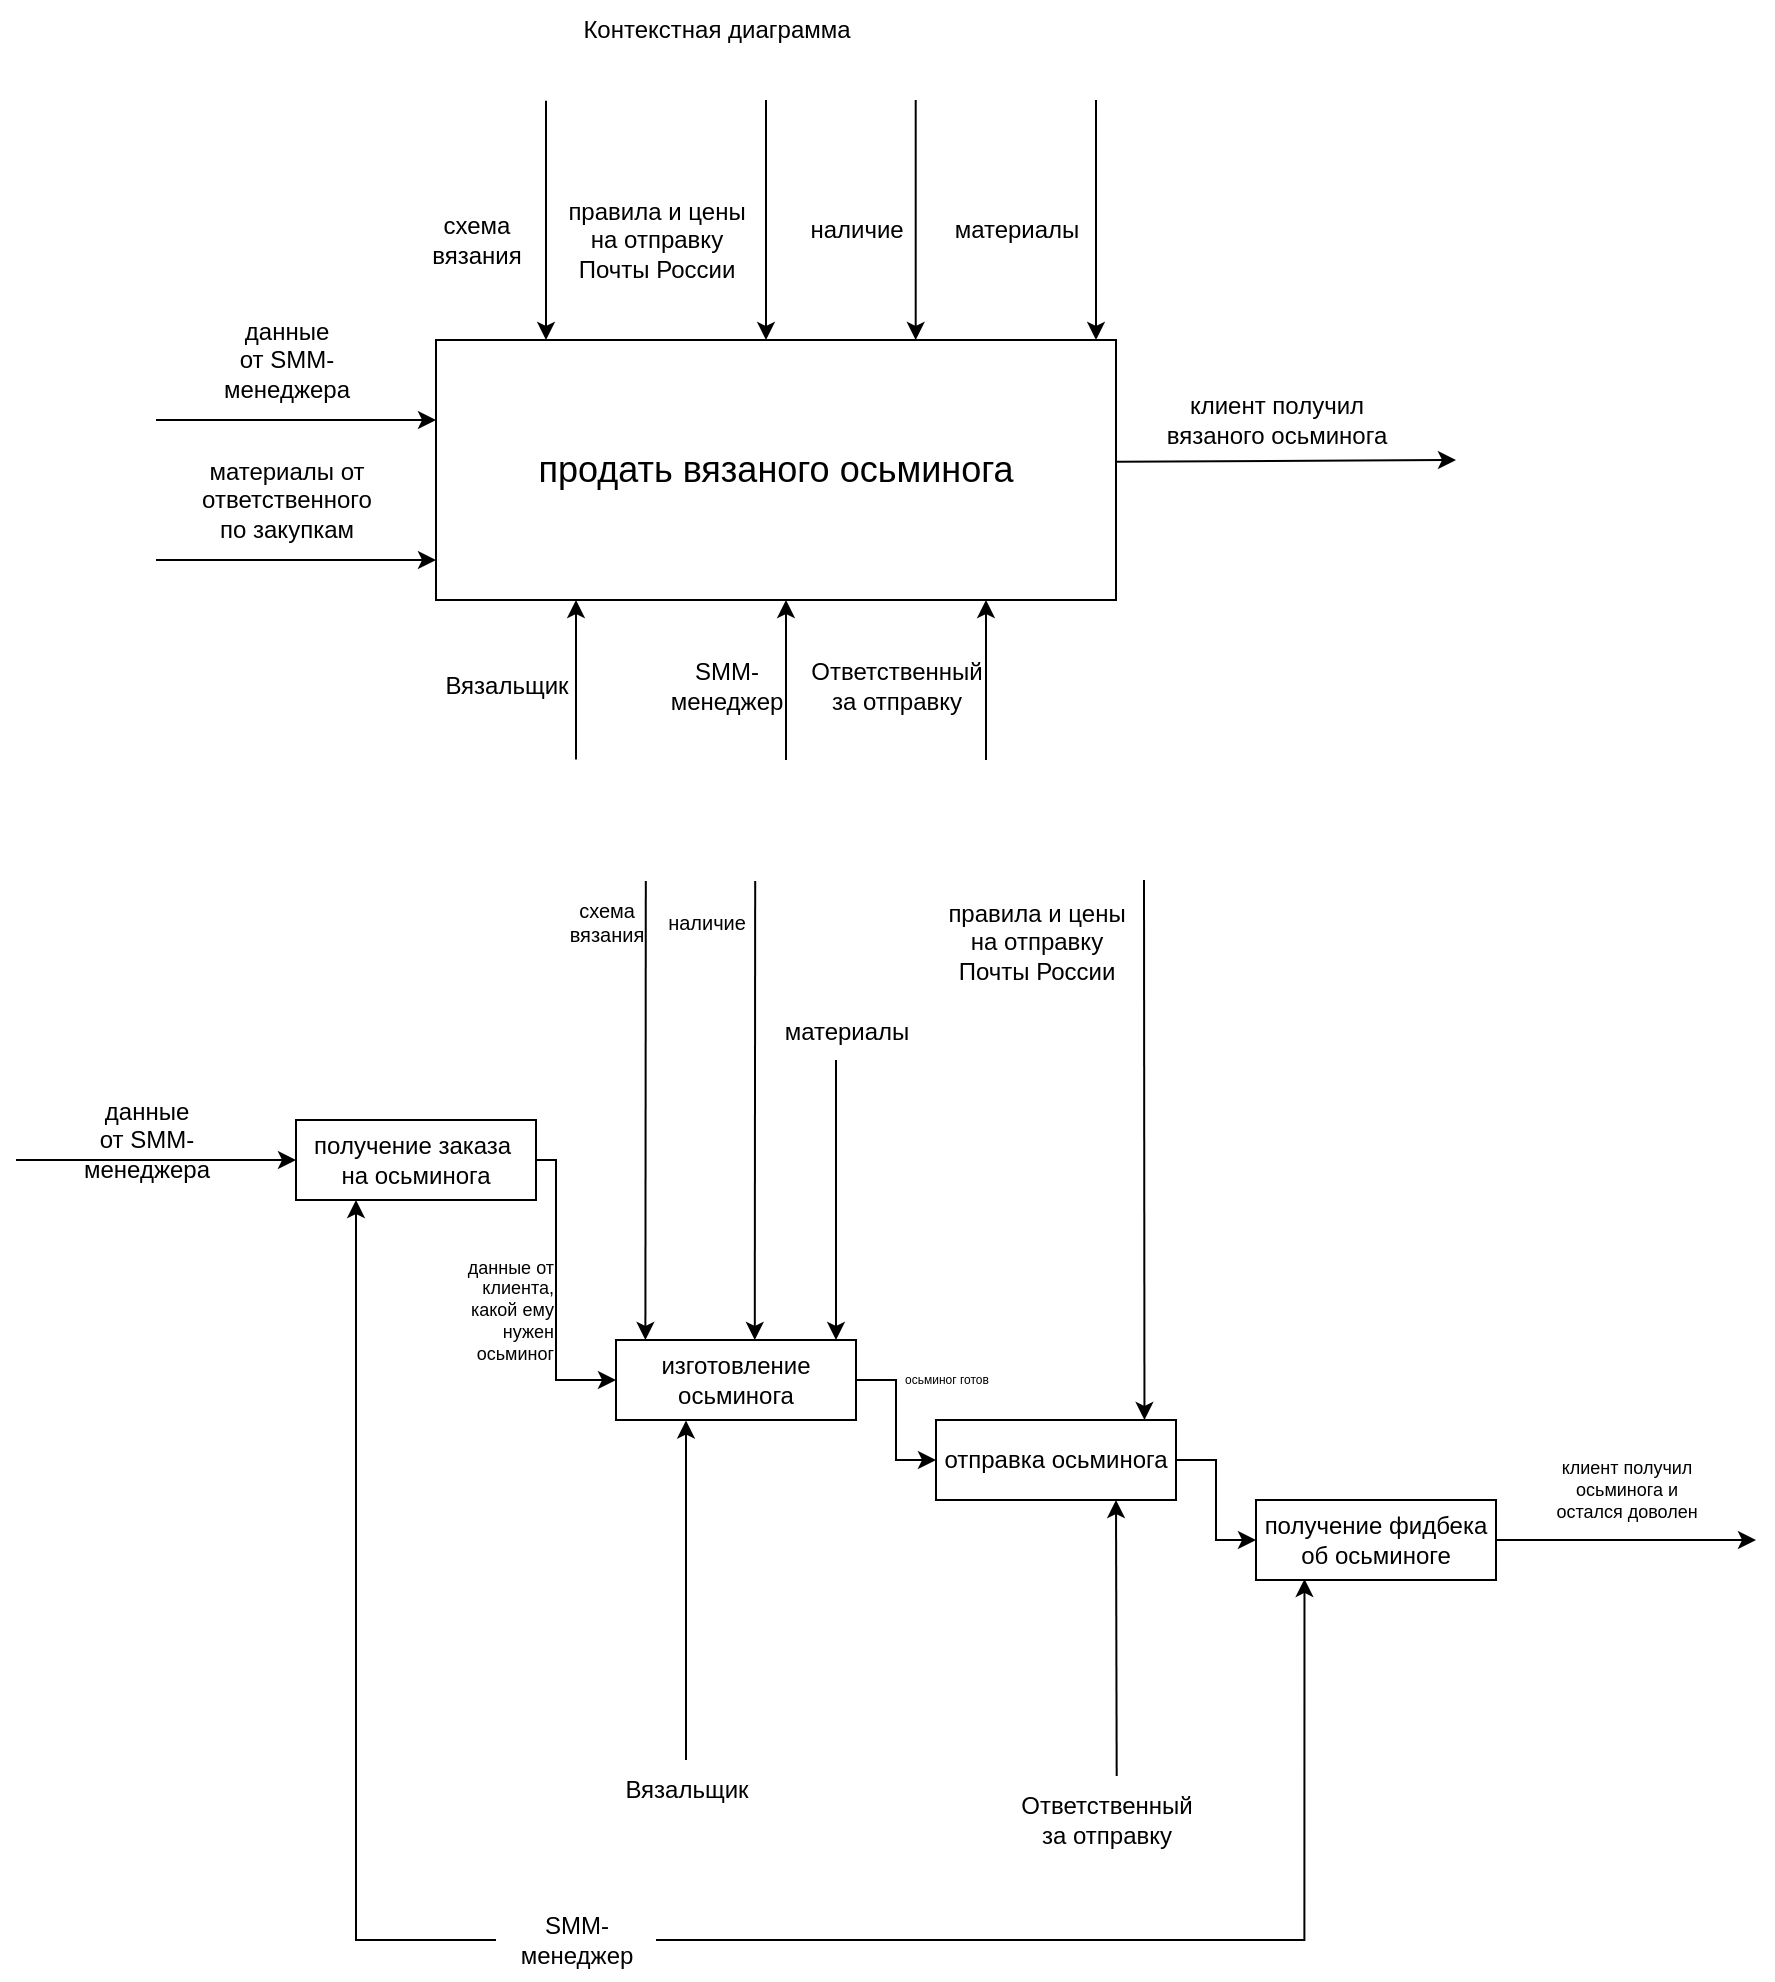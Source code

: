 <mxfile version="22.0.4" type="device">
  <diagram name="Страница — 1" id="LLiLSlD8McmwZEVE7HnJ">
    <mxGraphModel dx="1105" dy="580" grid="1" gridSize="10" guides="1" tooltips="1" connect="1" arrows="1" fold="1" page="1" pageScale="1" pageWidth="1169" pageHeight="1654" math="0" shadow="0">
      <root>
        <mxCell id="0" />
        <mxCell id="1" parent="0" />
        <mxCell id="7vlljuGrHyBw48hArxql-1" value="&lt;font style=&quot;font-size: 18px;&quot;&gt;продать вязаного осьминога&lt;/font&gt;" style="rounded=0;whiteSpace=wrap;html=1;" vertex="1" parent="1">
          <mxGeometry x="220" y="170" width="340" height="130" as="geometry" />
        </mxCell>
        <mxCell id="7vlljuGrHyBw48hArxql-2" value="" style="endArrow=classic;html=1;rounded=0;entryX=0.24;entryY=-0.004;entryDx=0;entryDy=0;entryPerimeter=0;" edge="1" parent="1">
          <mxGeometry width="50" height="50" relative="1" as="geometry">
            <mxPoint x="275" y="50.36" as="sourcePoint" />
            <mxPoint x="275.0" y="170" as="targetPoint" />
          </mxGeometry>
        </mxCell>
        <mxCell id="7vlljuGrHyBw48hArxql-5" value="схема &lt;br&gt;вязания" style="text;html=1;align=center;verticalAlign=middle;resizable=0;points=[];autosize=1;strokeColor=none;fillColor=none;rotation=0;" vertex="1" parent="1">
          <mxGeometry x="205" y="100" width="70" height="40" as="geometry" />
        </mxCell>
        <mxCell id="7vlljuGrHyBw48hArxql-6" value="данные &lt;br&gt;от SMM-&lt;br&gt;менеджера" style="text;html=1;align=center;verticalAlign=middle;resizable=0;points=[];autosize=1;strokeColor=none;fillColor=none;rotation=0;" vertex="1" parent="1">
          <mxGeometry x="100" y="150" width="90" height="60" as="geometry" />
        </mxCell>
        <mxCell id="7vlljuGrHyBw48hArxql-8" value="" style="endArrow=classic;html=1;rounded=0;entryX=0.24;entryY=-0.004;entryDx=0;entryDy=0;entryPerimeter=0;" edge="1" parent="1">
          <mxGeometry width="50" height="50" relative="1" as="geometry">
            <mxPoint x="385" y="50" as="sourcePoint" />
            <mxPoint x="385" y="170" as="targetPoint" />
          </mxGeometry>
        </mxCell>
        <mxCell id="7vlljuGrHyBw48hArxql-9" value="" style="endArrow=classic;html=1;rounded=0;exitX=1.001;exitY=0.468;exitDx=0;exitDy=0;exitPerimeter=0;" edge="1" parent="1" source="7vlljuGrHyBw48hArxql-1">
          <mxGeometry width="50" height="50" relative="1" as="geometry">
            <mxPoint x="760" y="203" as="sourcePoint" />
            <mxPoint x="730" y="230" as="targetPoint" />
          </mxGeometry>
        </mxCell>
        <mxCell id="7vlljuGrHyBw48hArxql-12" value="материалы от &lt;br&gt;ответственного &lt;br&gt;по закупкам" style="text;html=1;align=center;verticalAlign=middle;resizable=0;points=[];autosize=1;strokeColor=none;fillColor=none;" vertex="1" parent="1">
          <mxGeometry x="90" y="220" width="110" height="60" as="geometry" />
        </mxCell>
        <mxCell id="7vlljuGrHyBw48hArxql-13" value="" style="endArrow=classic;html=1;rounded=0;" edge="1" parent="1">
          <mxGeometry width="50" height="50" relative="1" as="geometry">
            <mxPoint x="80" y="210" as="sourcePoint" />
            <mxPoint x="220" y="210" as="targetPoint" />
          </mxGeometry>
        </mxCell>
        <mxCell id="7vlljuGrHyBw48hArxql-14" value="" style="endArrow=classic;html=1;rounded=0;" edge="1" parent="1">
          <mxGeometry width="50" height="50" relative="1" as="geometry">
            <mxPoint x="80" y="280" as="sourcePoint" />
            <mxPoint x="220" y="280" as="targetPoint" />
          </mxGeometry>
        </mxCell>
        <mxCell id="7vlljuGrHyBw48hArxql-15" value="" style="endArrow=classic;html=1;rounded=0;entryX=0.24;entryY=1.002;entryDx=0;entryDy=0;entryPerimeter=0;" edge="1" parent="1">
          <mxGeometry width="50" height="50" relative="1" as="geometry">
            <mxPoint x="290" y="379.74" as="sourcePoint" />
            <mxPoint x="290" y="300" as="targetPoint" />
          </mxGeometry>
        </mxCell>
        <mxCell id="7vlljuGrHyBw48hArxql-17" value="" style="endArrow=classic;html=1;rounded=0;entryX=0.24;entryY=1.002;entryDx=0;entryDy=0;entryPerimeter=0;" edge="1" parent="1">
          <mxGeometry width="50" height="50" relative="1" as="geometry">
            <mxPoint x="395" y="380" as="sourcePoint" />
            <mxPoint x="395" y="300" as="targetPoint" />
          </mxGeometry>
        </mxCell>
        <mxCell id="7vlljuGrHyBw48hArxql-18" value="Вязальщик" style="text;html=1;align=center;verticalAlign=middle;resizable=0;points=[];autosize=1;strokeColor=none;fillColor=none;" vertex="1" parent="1">
          <mxGeometry x="210" y="328" width="90" height="30" as="geometry" />
        </mxCell>
        <mxCell id="7vlljuGrHyBw48hArxql-19" value="правила и цены &lt;br&gt;на отправку &lt;br&gt;Почты России" style="text;html=1;align=center;verticalAlign=middle;resizable=0;points=[];autosize=1;strokeColor=none;fillColor=none;" vertex="1" parent="1">
          <mxGeometry x="275" y="90" width="110" height="60" as="geometry" />
        </mxCell>
        <mxCell id="7vlljuGrHyBw48hArxql-21" value="SMM-&lt;br&gt;менеджер" style="text;html=1;align=center;verticalAlign=middle;resizable=0;points=[];autosize=1;strokeColor=none;fillColor=none;" vertex="1" parent="1">
          <mxGeometry x="325" y="323" width="80" height="40" as="geometry" />
        </mxCell>
        <mxCell id="7vlljuGrHyBw48hArxql-23" value="" style="endArrow=classic;html=1;rounded=0;entryX=0.24;entryY=1.002;entryDx=0;entryDy=0;entryPerimeter=0;" edge="1" parent="1">
          <mxGeometry width="50" height="50" relative="1" as="geometry">
            <mxPoint x="495" y="380" as="sourcePoint" />
            <mxPoint x="495" y="300" as="targetPoint" />
          </mxGeometry>
        </mxCell>
        <mxCell id="7vlljuGrHyBw48hArxql-25" value="Ответственный&lt;br&gt;за отправку" style="text;html=1;align=center;verticalAlign=middle;resizable=0;points=[];autosize=1;strokeColor=none;fillColor=none;" vertex="1" parent="1">
          <mxGeometry x="395" y="323" width="110" height="40" as="geometry" />
        </mxCell>
        <mxCell id="7vlljuGrHyBw48hArxql-26" value="клиент получил&lt;br&gt;вязаного осьминога" style="text;html=1;align=center;verticalAlign=middle;resizable=0;points=[];autosize=1;strokeColor=none;fillColor=none;" vertex="1" parent="1">
          <mxGeometry x="575" y="190" width="130" height="40" as="geometry" />
        </mxCell>
        <mxCell id="7vlljuGrHyBw48hArxql-28" value="Контекстная диаграмма" style="text;html=1;align=center;verticalAlign=middle;resizable=0;points=[];autosize=1;strokeColor=none;fillColor=none;" vertex="1" parent="1">
          <mxGeometry x="280" width="160" height="30" as="geometry" />
        </mxCell>
        <mxCell id="7vlljuGrHyBw48hArxql-29" value="получение заказа&amp;nbsp;&lt;br&gt;на осьминога" style="rounded=0;whiteSpace=wrap;html=1;" vertex="1" parent="1">
          <mxGeometry x="150" y="560" width="120" height="40" as="geometry" />
        </mxCell>
        <mxCell id="7vlljuGrHyBw48hArxql-51" style="edgeStyle=orthogonalEdgeStyle;rounded=0;orthogonalLoop=1;jettySize=auto;html=1;entryX=0;entryY=0.5;entryDx=0;entryDy=0;" edge="1" parent="1" source="7vlljuGrHyBw48hArxql-30" target="7vlljuGrHyBw48hArxql-32">
          <mxGeometry relative="1" as="geometry" />
        </mxCell>
        <mxCell id="7vlljuGrHyBw48hArxql-30" value="изготовление осьминога" style="rounded=0;whiteSpace=wrap;html=1;" vertex="1" parent="1">
          <mxGeometry x="310" y="670" width="120" height="40" as="geometry" />
        </mxCell>
        <mxCell id="7vlljuGrHyBw48hArxql-52" style="edgeStyle=orthogonalEdgeStyle;rounded=0;orthogonalLoop=1;jettySize=auto;html=1;entryX=0;entryY=0.5;entryDx=0;entryDy=0;" edge="1" parent="1" source="7vlljuGrHyBw48hArxql-32" target="7vlljuGrHyBw48hArxql-33">
          <mxGeometry relative="1" as="geometry" />
        </mxCell>
        <mxCell id="7vlljuGrHyBw48hArxql-32" value="отправка осьминога" style="rounded=0;whiteSpace=wrap;html=1;" vertex="1" parent="1">
          <mxGeometry x="470" y="710" width="120" height="40" as="geometry" />
        </mxCell>
        <mxCell id="7vlljuGrHyBw48hArxql-65" style="edgeStyle=orthogonalEdgeStyle;rounded=0;orthogonalLoop=1;jettySize=auto;html=1;" edge="1" parent="1" source="7vlljuGrHyBw48hArxql-33">
          <mxGeometry relative="1" as="geometry">
            <mxPoint x="880" y="770" as="targetPoint" />
          </mxGeometry>
        </mxCell>
        <mxCell id="7vlljuGrHyBw48hArxql-33" value="получение фидбека&lt;br&gt;об осьминоге" style="rounded=0;whiteSpace=wrap;html=1;" vertex="1" parent="1">
          <mxGeometry x="630" y="750" width="120" height="40" as="geometry" />
        </mxCell>
        <mxCell id="7vlljuGrHyBw48hArxql-35" value="данные &lt;br&gt;от SMM-&lt;br&gt;менеджера" style="text;html=1;align=center;verticalAlign=middle;resizable=0;points=[];autosize=1;strokeColor=none;fillColor=none;rotation=0;" vertex="1" parent="1">
          <mxGeometry x="30" y="540" width="90" height="60" as="geometry" />
        </mxCell>
        <mxCell id="7vlljuGrHyBw48hArxql-36" value="" style="endArrow=classic;html=1;rounded=0;" edge="1" parent="1">
          <mxGeometry width="50" height="50" relative="1" as="geometry">
            <mxPoint x="10" y="580" as="sourcePoint" />
            <mxPoint x="150" y="580" as="targetPoint" />
          </mxGeometry>
        </mxCell>
        <mxCell id="7vlljuGrHyBw48hArxql-37" value="" style="endArrow=classic;html=1;rounded=0;entryX=0;entryY=0.5;entryDx=0;entryDy=0;" edge="1" parent="1" target="7vlljuGrHyBw48hArxql-30">
          <mxGeometry width="50" height="50" relative="1" as="geometry">
            <mxPoint x="270" y="580" as="sourcePoint" />
            <mxPoint x="370" y="490" as="targetPoint" />
            <Array as="points">
              <mxPoint x="280" y="580" />
              <mxPoint x="280" y="690" />
              <mxPoint x="310" y="690" />
            </Array>
          </mxGeometry>
        </mxCell>
        <mxCell id="7vlljuGrHyBw48hArxql-38" value="&lt;div style=&quot;font-size: 9px;&quot;&gt;&lt;span style=&quot;background-color: initial; font-size: 9px;&quot;&gt;&lt;font style=&quot;font-size: 9px;&quot;&gt;данные от&lt;/font&gt;&lt;/span&gt;&lt;/div&gt;&lt;font style=&quot;font-size: 9px;&quot;&gt;&lt;div style=&quot;font-size: 9px;&quot;&gt;&lt;span style=&quot;background-color: initial; font-size: 9px;&quot;&gt;клиента,&lt;/span&gt;&lt;/div&gt;&lt;div style=&quot;font-size: 9px;&quot;&gt;&lt;span style=&quot;background-color: initial; font-size: 9px;&quot;&gt;какой ему&lt;/span&gt;&lt;/div&gt;&lt;div style=&quot;font-size: 9px;&quot;&gt;&lt;span style=&quot;background-color: initial; font-size: 9px;&quot;&gt;нужен&lt;/span&gt;&lt;/div&gt;&lt;div style=&quot;font-size: 9px;&quot;&gt;&lt;span style=&quot;background-color: initial; font-size: 9px;&quot;&gt;осьминог&lt;/span&gt;&lt;/div&gt;&lt;/font&gt;" style="text;html=1;align=right;verticalAlign=middle;resizable=0;points=[];autosize=1;strokeColor=none;fillColor=none;fontSize=9;" vertex="1" parent="1">
          <mxGeometry x="210" y="620" width="70" height="70" as="geometry" />
        </mxCell>
        <mxCell id="7vlljuGrHyBw48hArxql-39" value="" style="endArrow=classic;html=1;rounded=0;entryX=0.665;entryY=-0.014;entryDx=0;entryDy=0;entryPerimeter=0;" edge="1" parent="1">
          <mxGeometry width="50" height="50" relative="1" as="geometry">
            <mxPoint x="324.9" y="440.56" as="sourcePoint" />
            <mxPoint x="324.7" y="670" as="targetPoint" />
          </mxGeometry>
        </mxCell>
        <mxCell id="7vlljuGrHyBw48hArxql-40" value="схема &lt;br style=&quot;font-size: 10px;&quot;&gt;вязания" style="text;html=1;align=center;verticalAlign=middle;resizable=0;points=[];autosize=1;strokeColor=none;fillColor=none;rotation=0;fontSize=10;" vertex="1" parent="1">
          <mxGeometry x="275" y="440.56" width="60" height="40" as="geometry" />
        </mxCell>
        <mxCell id="7vlljuGrHyBw48hArxql-46" value="" style="endArrow=classic;html=1;rounded=0;entryX=0.24;entryY=-0.004;entryDx=0;entryDy=0;entryPerimeter=0;" edge="1" parent="1">
          <mxGeometry width="50" height="50" relative="1" as="geometry">
            <mxPoint x="459.85" y="50" as="sourcePoint" />
            <mxPoint x="459.85" y="170" as="targetPoint" />
          </mxGeometry>
        </mxCell>
        <mxCell id="7vlljuGrHyBw48hArxql-47" value="наличие" style="text;html=1;align=center;verticalAlign=middle;resizable=0;points=[];autosize=1;strokeColor=none;fillColor=none;" vertex="1" parent="1">
          <mxGeometry x="395" y="100" width="70" height="30" as="geometry" />
        </mxCell>
        <mxCell id="7vlljuGrHyBw48hArxql-48" value="" style="endArrow=classic;html=1;rounded=0;entryX=0.665;entryY=-0.014;entryDx=0;entryDy=0;entryPerimeter=0;" edge="1" parent="1">
          <mxGeometry width="50" height="50" relative="1" as="geometry">
            <mxPoint x="379.59" y="440.56" as="sourcePoint" />
            <mxPoint x="379.39" y="670" as="targetPoint" />
          </mxGeometry>
        </mxCell>
        <mxCell id="7vlljuGrHyBw48hArxql-49" value="наличие" style="text;html=1;align=center;verticalAlign=middle;resizable=0;points=[];autosize=1;strokeColor=none;fillColor=none;rotation=0;fontSize=10;" vertex="1" parent="1">
          <mxGeometry x="325" y="445.56" width="60" height="30" as="geometry" />
        </mxCell>
        <mxCell id="7vlljuGrHyBw48hArxql-53" value="" style="endArrow=classic;html=1;rounded=0;entryX=0.24;entryY=-0.004;entryDx=0;entryDy=0;entryPerimeter=0;" edge="1" parent="1">
          <mxGeometry width="50" height="50" relative="1" as="geometry">
            <mxPoint x="574" y="440" as="sourcePoint" />
            <mxPoint x="574.23" y="710" as="targetPoint" />
          </mxGeometry>
        </mxCell>
        <mxCell id="7vlljuGrHyBw48hArxql-54" value="правила и цены &lt;br&gt;на отправку &lt;br&gt;Почты России" style="text;html=1;align=center;verticalAlign=middle;resizable=0;points=[];autosize=1;strokeColor=none;fillColor=none;" vertex="1" parent="1">
          <mxGeometry x="465" y="440.56" width="110" height="60" as="geometry" />
        </mxCell>
        <mxCell id="7vlljuGrHyBw48hArxql-55" value="" style="endArrow=classic;html=1;rounded=0;entryX=0.24;entryY=1.002;entryDx=0;entryDy=0;entryPerimeter=0;" edge="1" parent="1">
          <mxGeometry width="50" height="50" relative="1" as="geometry">
            <mxPoint x="345" y="880" as="sourcePoint" />
            <mxPoint x="345" y="710.26" as="targetPoint" />
          </mxGeometry>
        </mxCell>
        <mxCell id="7vlljuGrHyBw48hArxql-56" value="Вязальщик" style="text;html=1;align=center;verticalAlign=middle;resizable=0;points=[];autosize=1;strokeColor=none;fillColor=none;" vertex="1" parent="1">
          <mxGeometry x="300" y="880" width="90" height="30" as="geometry" />
        </mxCell>
        <mxCell id="7vlljuGrHyBw48hArxql-57" value="" style="endArrow=classic;html=1;rounded=0;entryX=0.25;entryY=1;entryDx=0;entryDy=0;" edge="1" parent="1" source="7vlljuGrHyBw48hArxql-58" target="7vlljuGrHyBw48hArxql-29">
          <mxGeometry width="50" height="50" relative="1" as="geometry">
            <mxPoint x="265" y="950" as="sourcePoint" />
            <mxPoint x="265" y="870" as="targetPoint" />
            <Array as="points">
              <mxPoint x="180" y="970" />
            </Array>
          </mxGeometry>
        </mxCell>
        <mxCell id="7vlljuGrHyBw48hArxql-59" style="edgeStyle=orthogonalEdgeStyle;rounded=0;orthogonalLoop=1;jettySize=auto;html=1;entryX=0.202;entryY=0.987;entryDx=0;entryDy=0;entryPerimeter=0;" edge="1" parent="1" source="7vlljuGrHyBw48hArxql-58" target="7vlljuGrHyBw48hArxql-33">
          <mxGeometry relative="1" as="geometry">
            <mxPoint x="330" y="900" as="targetPoint" />
          </mxGeometry>
        </mxCell>
        <mxCell id="7vlljuGrHyBw48hArxql-58" value="SMM-&lt;br&gt;менеджер" style="text;html=1;align=center;verticalAlign=middle;resizable=0;points=[];autosize=1;strokeColor=none;fillColor=none;" vertex="1" parent="1">
          <mxGeometry x="250" y="950" width="80" height="40" as="geometry" />
        </mxCell>
        <mxCell id="7vlljuGrHyBw48hArxql-62" value="" style="endArrow=classic;html=1;rounded=0;entryX=0.24;entryY=1.002;entryDx=0;entryDy=0;entryPerimeter=0;exitX=0.594;exitY=-0.051;exitDx=0;exitDy=0;exitPerimeter=0;" edge="1" parent="1">
          <mxGeometry width="50" height="50" relative="1" as="geometry">
            <mxPoint x="560.34" y="887.96" as="sourcePoint" />
            <mxPoint x="560" y="750" as="targetPoint" />
          </mxGeometry>
        </mxCell>
        <mxCell id="7vlljuGrHyBw48hArxql-63" value="Ответственный&lt;br&gt;за отправку" style="text;html=1;align=center;verticalAlign=middle;resizable=0;points=[];autosize=1;strokeColor=none;fillColor=none;" vertex="1" parent="1">
          <mxGeometry x="500" y="890" width="110" height="40" as="geometry" />
        </mxCell>
        <mxCell id="7vlljuGrHyBw48hArxql-66" value="клиент получил&lt;br style=&quot;font-size: 9px;&quot;&gt;осьминога и&lt;br style=&quot;font-size: 9px;&quot;&gt;остался доволен" style="text;html=1;align=center;verticalAlign=middle;resizable=0;points=[];autosize=1;strokeColor=none;fillColor=none;fontSize=9;" vertex="1" parent="1">
          <mxGeometry x="770" y="720" width="90" height="50" as="geometry" />
        </mxCell>
        <mxCell id="7vlljuGrHyBw48hArxql-67" value="" style="endArrow=classic;html=1;rounded=0;entryX=0.24;entryY=-0.004;entryDx=0;entryDy=0;entryPerimeter=0;" edge="1" parent="1">
          <mxGeometry width="50" height="50" relative="1" as="geometry">
            <mxPoint x="550" y="50" as="sourcePoint" />
            <mxPoint x="550" y="170" as="targetPoint" />
          </mxGeometry>
        </mxCell>
        <mxCell id="7vlljuGrHyBw48hArxql-68" value="материалы" style="text;html=1;align=center;verticalAlign=middle;resizable=0;points=[];autosize=1;strokeColor=none;fillColor=none;" vertex="1" parent="1">
          <mxGeometry x="465" y="100" width="90" height="30" as="geometry" />
        </mxCell>
        <mxCell id="7vlljuGrHyBw48hArxql-69" value="" style="endArrow=classic;html=1;rounded=0;entryX=0.24;entryY=-0.004;entryDx=0;entryDy=0;entryPerimeter=0;" edge="1" parent="1">
          <mxGeometry width="50" height="50" relative="1" as="geometry">
            <mxPoint x="420" y="530" as="sourcePoint" />
            <mxPoint x="420" y="670" as="targetPoint" />
          </mxGeometry>
        </mxCell>
        <mxCell id="7vlljuGrHyBw48hArxql-70" value="материалы" style="text;html=1;align=center;verticalAlign=middle;resizable=0;points=[];autosize=1;strokeColor=none;fillColor=none;" vertex="1" parent="1">
          <mxGeometry x="380" y="500.56" width="90" height="30" as="geometry" />
        </mxCell>
        <mxCell id="7vlljuGrHyBw48hArxql-72" value="осьминог готов" style="text;html=1;align=center;verticalAlign=middle;resizable=0;points=[];autosize=1;strokeColor=none;fillColor=none;fontSize=6;" vertex="1" parent="1">
          <mxGeometry x="440" y="680" width="70" height="20" as="geometry" />
        </mxCell>
        <mxCell id="7vlljuGrHyBw48hArxql-74" value="&amp;nbsp;&lt;br&gt;" style="text;html=1;align=center;verticalAlign=middle;resizable=0;points=[];autosize=1;strokeColor=none;fillColor=none;" vertex="1" parent="1">
          <mxGeometry x="405" y="388" width="30" height="30" as="geometry" />
        </mxCell>
      </root>
    </mxGraphModel>
  </diagram>
</mxfile>

